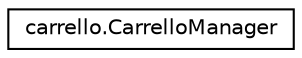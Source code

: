 digraph "Grafico della gerarchia delle classi"
{
  edge [fontname="Helvetica",fontsize="10",labelfontname="Helvetica",labelfontsize="10"];
  node [fontname="Helvetica",fontsize="10",shape=record];
  rankdir="LR";
  Node1 [label="carrello.CarrelloManager",height=0.2,width=0.4,color="black", fillcolor="white", style="filled",URL="$classcarrello_1_1_carrello_manager.html",tooltip="Classe contentente metodi statici per la gestione del singleton rappresentante il carrello dell&#39;utent..."];
}
